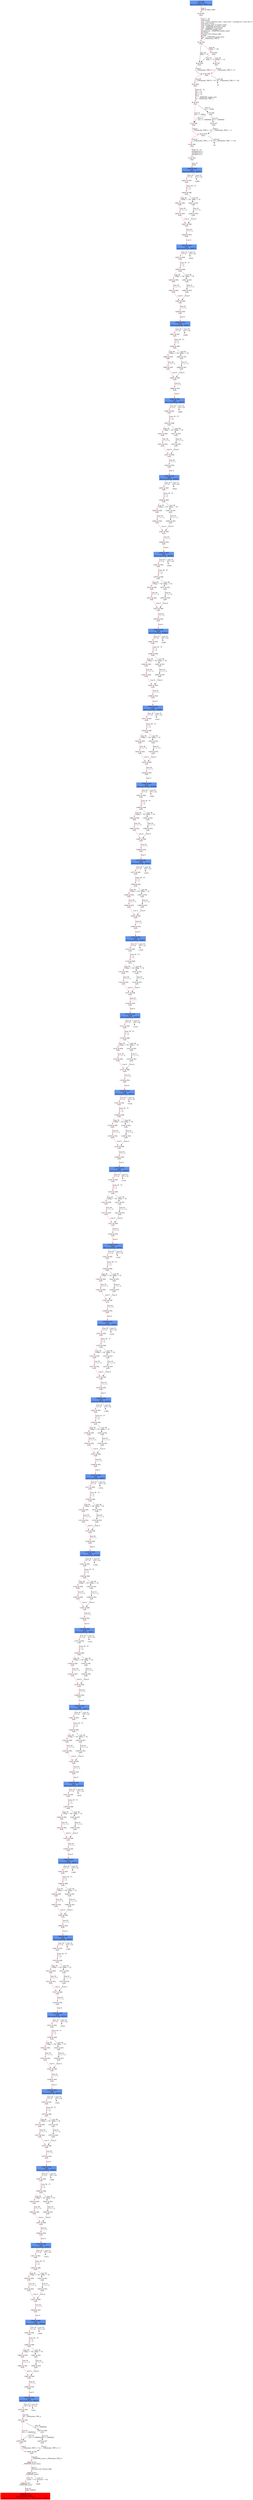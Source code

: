 digraph ARG {
node [style="filled" shape="box" color="white"]
0 [fillcolor="cornflowerblue" label="0 @ N20\nmain entry\nAbstractionState: ABS0: true\n" id="0"]
44 [label="44 @ N61\nmain\n" id="44"]
45 [label="45 @ N24\nmain\n" id="45"]
50 [label="50 @ N26\nmain\n" id="50"]
53 [label="53 @ N28\nmain\n" id="53"]
54 [label="54 @ N29\nmain\n" id="54"]
56 [label="56 @ N35\nmain\n" id="56"]
61 [label="61 @ N38\nmain\n" id="61"]
64 [label="64 @ N39\nmain\n" id="64"]
65 [label="65 @ N40\nmain\n" id="65"]
67 [label="67 @ N43\nmain\n" id="67"]
12800 [fillcolor="cornflowerblue" label="12800 @ N44\nmain\nAbstractionState: ABS873\n" id="12800"]
12801 [label="12801 @ N45\nmain\n" id="12801"]
12820 [label="12820 @ N48\nmain\n" id="12820"]
12822 [label="12822 @ N50\nmain\n" id="12822"]
12823 [label="12823 @ N52\nmain\n" id="12823"]
12827 [label="12827 @ N49\nmain\n" id="12827"]
12828 [label="12828 @ N54\nmain\n" id="12828"]
12830 [fillcolor="cornflowerblue" label="12830 @ N44\nmain\nAbstractionState: ABS875\n" id="12830"]
12831 [label="12831 @ N45\nmain\n" id="12831"]
12850 [label="12850 @ N48\nmain\n" id="12850"]
12852 [label="12852 @ N50\nmain\n" id="12852"]
12853 [label="12853 @ N52\nmain\n" id="12853"]
12857 [label="12857 @ N49\nmain\n" id="12857"]
12858 [label="12858 @ N54\nmain\n" id="12858"]
12860 [fillcolor="cornflowerblue" label="12860 @ N44\nmain\nAbstractionState: ABS877\n" id="12860"]
12861 [label="12861 @ N45\nmain\n" id="12861"]
12880 [label="12880 @ N48\nmain\n" id="12880"]
12882 [label="12882 @ N50\nmain\n" id="12882"]
12883 [label="12883 @ N52\nmain\n" id="12883"]
12887 [label="12887 @ N49\nmain\n" id="12887"]
12888 [label="12888 @ N54\nmain\n" id="12888"]
12890 [fillcolor="cornflowerblue" label="12890 @ N44\nmain\nAbstractionState: ABS879\n" id="12890"]
12891 [label="12891 @ N45\nmain\n" id="12891"]
12910 [label="12910 @ N48\nmain\n" id="12910"]
12912 [label="12912 @ N50\nmain\n" id="12912"]
12913 [label="12913 @ N52\nmain\n" id="12913"]
12917 [label="12917 @ N49\nmain\n" id="12917"]
12918 [label="12918 @ N54\nmain\n" id="12918"]
12920 [fillcolor="cornflowerblue" label="12920 @ N44\nmain\nAbstractionState: ABS881\n" id="12920"]
12921 [label="12921 @ N45\nmain\n" id="12921"]
12940 [label="12940 @ N48\nmain\n" id="12940"]
12942 [label="12942 @ N50\nmain\n" id="12942"]
12943 [label="12943 @ N52\nmain\n" id="12943"]
12947 [label="12947 @ N49\nmain\n" id="12947"]
12948 [label="12948 @ N54\nmain\n" id="12948"]
12950 [fillcolor="cornflowerblue" label="12950 @ N44\nmain\nAbstractionState: ABS883\n" id="12950"]
12951 [label="12951 @ N45\nmain\n" id="12951"]
12970 [label="12970 @ N48\nmain\n" id="12970"]
12972 [label="12972 @ N50\nmain\n" id="12972"]
12973 [label="12973 @ N52\nmain\n" id="12973"]
12977 [label="12977 @ N49\nmain\n" id="12977"]
12978 [label="12978 @ N54\nmain\n" id="12978"]
12980 [fillcolor="cornflowerblue" label="12980 @ N44\nmain\nAbstractionState: ABS885\n" id="12980"]
12981 [label="12981 @ N45\nmain\n" id="12981"]
13000 [label="13000 @ N48\nmain\n" id="13000"]
13002 [label="13002 @ N50\nmain\n" id="13002"]
13003 [label="13003 @ N52\nmain\n" id="13003"]
13007 [label="13007 @ N49\nmain\n" id="13007"]
13008 [label="13008 @ N54\nmain\n" id="13008"]
13010 [fillcolor="cornflowerblue" label="13010 @ N44\nmain\nAbstractionState: ABS887\n" id="13010"]
13011 [label="13011 @ N45\nmain\n" id="13011"]
13030 [label="13030 @ N48\nmain\n" id="13030"]
13032 [label="13032 @ N50\nmain\n" id="13032"]
13033 [label="13033 @ N52\nmain\n" id="13033"]
13037 [label="13037 @ N49\nmain\n" id="13037"]
13038 [label="13038 @ N54\nmain\n" id="13038"]
13040 [fillcolor="cornflowerblue" label="13040 @ N44\nmain\nAbstractionState: ABS889\n" id="13040"]
13041 [label="13041 @ N45\nmain\n" id="13041"]
13060 [label="13060 @ N48\nmain\n" id="13060"]
13062 [label="13062 @ N50\nmain\n" id="13062"]
13063 [label="13063 @ N52\nmain\n" id="13063"]
13067 [label="13067 @ N49\nmain\n" id="13067"]
13068 [label="13068 @ N54\nmain\n" id="13068"]
13070 [fillcolor="cornflowerblue" label="13070 @ N44\nmain\nAbstractionState: ABS891\n" id="13070"]
13071 [label="13071 @ N45\nmain\n" id="13071"]
13090 [label="13090 @ N48\nmain\n" id="13090"]
13092 [label="13092 @ N50\nmain\n" id="13092"]
13093 [label="13093 @ N52\nmain\n" id="13093"]
13097 [label="13097 @ N49\nmain\n" id="13097"]
13098 [label="13098 @ N54\nmain\n" id="13098"]
13100 [fillcolor="cornflowerblue" label="13100 @ N44\nmain\nAbstractionState: ABS893\n" id="13100"]
13101 [label="13101 @ N45\nmain\n" id="13101"]
13120 [label="13120 @ N48\nmain\n" id="13120"]
13122 [label="13122 @ N50\nmain\n" id="13122"]
13123 [label="13123 @ N52\nmain\n" id="13123"]
13127 [label="13127 @ N49\nmain\n" id="13127"]
13128 [label="13128 @ N54\nmain\n" id="13128"]
13130 [fillcolor="cornflowerblue" label="13130 @ N44\nmain\nAbstractionState: ABS895\n" id="13130"]
13131 [label="13131 @ N45\nmain\n" id="13131"]
13150 [label="13150 @ N48\nmain\n" id="13150"]
13152 [label="13152 @ N50\nmain\n" id="13152"]
13153 [label="13153 @ N52\nmain\n" id="13153"]
13157 [label="13157 @ N49\nmain\n" id="13157"]
13158 [label="13158 @ N54\nmain\n" id="13158"]
13160 [fillcolor="cornflowerblue" label="13160 @ N44\nmain\nAbstractionState: ABS897\n" id="13160"]
13161 [label="13161 @ N45\nmain\n" id="13161"]
13180 [label="13180 @ N48\nmain\n" id="13180"]
13182 [label="13182 @ N50\nmain\n" id="13182"]
13183 [label="13183 @ N52\nmain\n" id="13183"]
13187 [label="13187 @ N49\nmain\n" id="13187"]
13188 [label="13188 @ N54\nmain\n" id="13188"]
13190 [fillcolor="cornflowerblue" label="13190 @ N44\nmain\nAbstractionState: ABS899\n" id="13190"]
13191 [label="13191 @ N45\nmain\n" id="13191"]
13210 [label="13210 @ N48\nmain\n" id="13210"]
13212 [label="13212 @ N50\nmain\n" id="13212"]
13213 [label="13213 @ N52\nmain\n" id="13213"]
13217 [label="13217 @ N49\nmain\n" id="13217"]
13218 [label="13218 @ N54\nmain\n" id="13218"]
13220 [fillcolor="cornflowerblue" label="13220 @ N44\nmain\nAbstractionState: ABS901\n" id="13220"]
13221 [label="13221 @ N45\nmain\n" id="13221"]
13240 [label="13240 @ N48\nmain\n" id="13240"]
13242 [label="13242 @ N50\nmain\n" id="13242"]
13243 [label="13243 @ N52\nmain\n" id="13243"]
13247 [label="13247 @ N49\nmain\n" id="13247"]
13248 [label="13248 @ N54\nmain\n" id="13248"]
13250 [fillcolor="cornflowerblue" label="13250 @ N44\nmain\nAbstractionState: ABS903\n" id="13250"]
13251 [label="13251 @ N45\nmain\n" id="13251"]
13270 [label="13270 @ N48\nmain\n" id="13270"]
13272 [label="13272 @ N50\nmain\n" id="13272"]
13273 [label="13273 @ N52\nmain\n" id="13273"]
13277 [label="13277 @ N49\nmain\n" id="13277"]
13278 [label="13278 @ N54\nmain\n" id="13278"]
13280 [fillcolor="cornflowerblue" label="13280 @ N44\nmain\nAbstractionState: ABS905\n" id="13280"]
13281 [label="13281 @ N45\nmain\n" id="13281"]
13300 [label="13300 @ N48\nmain\n" id="13300"]
13302 [label="13302 @ N50\nmain\n" id="13302"]
13303 [label="13303 @ N52\nmain\n" id="13303"]
13307 [label="13307 @ N49\nmain\n" id="13307"]
13308 [label="13308 @ N54\nmain\n" id="13308"]
13310 [fillcolor="cornflowerblue" label="13310 @ N44\nmain\nAbstractionState: ABS907\n" id="13310"]
13311 [label="13311 @ N45\nmain\n" id="13311"]
13330 [label="13330 @ N48\nmain\n" id="13330"]
13332 [label="13332 @ N50\nmain\n" id="13332"]
13333 [label="13333 @ N52\nmain\n" id="13333"]
13337 [label="13337 @ N49\nmain\n" id="13337"]
13338 [label="13338 @ N54\nmain\n" id="13338"]
13340 [fillcolor="cornflowerblue" label="13340 @ N44\nmain\nAbstractionState: ABS909\n" id="13340"]
13341 [label="13341 @ N45\nmain\n" id="13341"]
13360 [label="13360 @ N48\nmain\n" id="13360"]
13362 [label="13362 @ N50\nmain\n" id="13362"]
13363 [label="13363 @ N52\nmain\n" id="13363"]
13367 [label="13367 @ N49\nmain\n" id="13367"]
13368 [label="13368 @ N54\nmain\n" id="13368"]
13370 [fillcolor="cornflowerblue" label="13370 @ N44\nmain\nAbstractionState: ABS911\n" id="13370"]
13371 [label="13371 @ N45\nmain\n" id="13371"]
13390 [label="13390 @ N48\nmain\n" id="13390"]
13392 [label="13392 @ N50\nmain\n" id="13392"]
13393 [label="13393 @ N52\nmain\n" id="13393"]
13397 [label="13397 @ N49\nmain\n" id="13397"]
13398 [label="13398 @ N54\nmain\n" id="13398"]
13400 [fillcolor="cornflowerblue" label="13400 @ N44\nmain\nAbstractionState: ABS913\n" id="13400"]
13401 [label="13401 @ N45\nmain\n" id="13401"]
13420 [label="13420 @ N48\nmain\n" id="13420"]
13422 [label="13422 @ N50\nmain\n" id="13422"]
13423 [label="13423 @ N52\nmain\n" id="13423"]
13427 [label="13427 @ N49\nmain\n" id="13427"]
13428 [label="13428 @ N54\nmain\n" id="13428"]
13430 [fillcolor="cornflowerblue" label="13430 @ N44\nmain\nAbstractionState: ABS915\n" id="13430"]
13431 [label="13431 @ N45\nmain\n" id="13431"]
13450 [label="13450 @ N48\nmain\n" id="13450"]
13452 [label="13452 @ N50\nmain\n" id="13452"]
13453 [label="13453 @ N52\nmain\n" id="13453"]
13457 [label="13457 @ N49\nmain\n" id="13457"]
13458 [label="13458 @ N54\nmain\n" id="13458"]
13460 [fillcolor="cornflowerblue" label="13460 @ N44\nmain\nAbstractionState: ABS917\n" id="13460"]
13461 [label="13461 @ N45\nmain\n" id="13461"]
13480 [label="13480 @ N48\nmain\n" id="13480"]
13482 [label="13482 @ N50\nmain\n" id="13482"]
13483 [label="13483 @ N52\nmain\n" id="13483"]
13487 [label="13487 @ N49\nmain\n" id="13487"]
13488 [label="13488 @ N54\nmain\n" id="13488"]
13490 [fillcolor="cornflowerblue" label="13490 @ N44\nmain\nAbstractionState: ABS919\n" id="13490"]
13491 [label="13491 @ N45\nmain\n" id="13491"]
13510 [label="13510 @ N48\nmain\n" id="13510"]
13512 [label="13512 @ N50\nmain\n" id="13512"]
13513 [label="13513 @ N52\nmain\n" id="13513"]
13517 [label="13517 @ N49\nmain\n" id="13517"]
13518 [label="13518 @ N54\nmain\n" id="13518"]
13520 [fillcolor="cornflowerblue" label="13520 @ N44\nmain\nAbstractionState: ABS921\n" id="13520"]
13521 [label="13521 @ N45\nmain\n" id="13521"]
13540 [label="13540 @ N48\nmain\n" id="13540"]
13542 [label="13542 @ N50\nmain\n" id="13542"]
13543 [label="13543 @ N52\nmain\n" id="13543"]
13547 [label="13547 @ N49\nmain\n" id="13547"]
13548 [label="13548 @ N54\nmain\n" id="13548"]
13550 [fillcolor="cornflowerblue" label="13550 @ N44\nmain\nAbstractionState: ABS923\n" id="13550"]
13551 [label="13551 @ N45\nmain\n" id="13551"]
13570 [label="13570 @ N48\nmain\n" id="13570"]
13572 [label="13572 @ N50\nmain\n" id="13572"]
13573 [label="13573 @ N52\nmain\n" id="13573"]
13577 [label="13577 @ N49\nmain\n" id="13577"]
13578 [label="13578 @ N54\nmain\n" id="13578"]
13580 [fillcolor="cornflowerblue" label="13580 @ N44\nmain\nAbstractionState: ABS925\n" id="13580"]
13581 [label="13581 @ N45\nmain\n" id="13581"]
13600 [label="13600 @ N48\nmain\n" id="13600"]
13602 [label="13602 @ N50\nmain\n" id="13602"]
13603 [label="13603 @ N52\nmain\n" id="13603"]
13607 [label="13607 @ N49\nmain\n" id="13607"]
13608 [label="13608 @ N54\nmain\n" id="13608"]
13610 [fillcolor="cornflowerblue" label="13610 @ N44\nmain\nAbstractionState: ABS927\n" id="13610"]
13611 [label="13611 @ N45\nmain\n" id="13611"]
13630 [label="13630 @ N48\nmain\n" id="13630"]
13632 [label="13632 @ N50\nmain\n" id="13632"]
13633 [label="13633 @ N52\nmain\n" id="13633"]
13637 [label="13637 @ N49\nmain\n" id="13637"]
13638 [label="13638 @ N54\nmain\n" id="13638"]
13640 [fillcolor="cornflowerblue" label="13640 @ N44\nmain\nAbstractionState: ABS929\n" id="13640"]
13641 [label="13641 @ N45\nmain\n" id="13641"]
13660 [label="13660 @ N48\nmain\n" id="13660"]
13662 [label="13662 @ N50\nmain\n" id="13662"]
13663 [label="13663 @ N52\nmain\n" id="13663"]
13667 [label="13667 @ N49\nmain\n" id="13667"]
13668 [label="13668 @ N54\nmain\n" id="13668"]
13670 [fillcolor="cornflowerblue" label="13670 @ N44\nmain\nAbstractionState: ABS931\n" id="13670"]
13672 [label="13672 @ N46\nmain\n" id="13672"]
13673 [label="13673 @ N55\nmain\n" id="13673"]
13678 [label="13678 @ N58\nmain\n" id="13678"]
13681 [label="13681 @ N59\nmain\n" id="13681"]
13682 [label="13682 @ N11\n__VERIFIER_assert entry\n" id="13682"]
13683 [label="13683 @ N12\n__VERIFIER_assert\n" id="13683"]
13684 [label="13684 @ N14\n__VERIFIER_assert\n" id="13684"]
13687 [fillcolor="red" label="13687 @ N15\n__VERIFIER_assert\nAbstractionState: ABS932\n AutomatonState: ErrorLabelAutomaton: _predefinedState_ERROR\n" id="13687"]
13674 [label="13674 @ N56\nmain\n" id="13674"]
13676 [label="13676 @ N57\nmain\n" id="13676"]
13661 [label="13661 @ N51\nmain\n" id="13661"]
13665 [label="13665 @ N53\nmain\n" id="13665"]
13631 [label="13631 @ N51\nmain\n" id="13631"]
13635 [label="13635 @ N53\nmain\n" id="13635"]
13601 [label="13601 @ N51\nmain\n" id="13601"]
13605 [label="13605 @ N53\nmain\n" id="13605"]
13571 [label="13571 @ N51\nmain\n" id="13571"]
13575 [label="13575 @ N53\nmain\n" id="13575"]
13541 [label="13541 @ N51\nmain\n" id="13541"]
13545 [label="13545 @ N53\nmain\n" id="13545"]
13511 [label="13511 @ N51\nmain\n" id="13511"]
13515 [label="13515 @ N53\nmain\n" id="13515"]
13481 [label="13481 @ N51\nmain\n" id="13481"]
13485 [label="13485 @ N53\nmain\n" id="13485"]
13451 [label="13451 @ N51\nmain\n" id="13451"]
13455 [label="13455 @ N53\nmain\n" id="13455"]
13421 [label="13421 @ N51\nmain\n" id="13421"]
13425 [label="13425 @ N53\nmain\n" id="13425"]
13391 [label="13391 @ N51\nmain\n" id="13391"]
13395 [label="13395 @ N53\nmain\n" id="13395"]
13361 [label="13361 @ N51\nmain\n" id="13361"]
13365 [label="13365 @ N53\nmain\n" id="13365"]
13331 [label="13331 @ N51\nmain\n" id="13331"]
13335 [label="13335 @ N53\nmain\n" id="13335"]
13301 [label="13301 @ N51\nmain\n" id="13301"]
13305 [label="13305 @ N53\nmain\n" id="13305"]
13271 [label="13271 @ N51\nmain\n" id="13271"]
13275 [label="13275 @ N53\nmain\n" id="13275"]
13241 [label="13241 @ N51\nmain\n" id="13241"]
13245 [label="13245 @ N53\nmain\n" id="13245"]
13211 [label="13211 @ N51\nmain\n" id="13211"]
13215 [label="13215 @ N53\nmain\n" id="13215"]
13181 [label="13181 @ N51\nmain\n" id="13181"]
13185 [label="13185 @ N53\nmain\n" id="13185"]
13151 [label="13151 @ N51\nmain\n" id="13151"]
13155 [label="13155 @ N53\nmain\n" id="13155"]
13121 [label="13121 @ N51\nmain\n" id="13121"]
13125 [label="13125 @ N53\nmain\n" id="13125"]
13091 [label="13091 @ N51\nmain\n" id="13091"]
13095 [label="13095 @ N53\nmain\n" id="13095"]
13061 [label="13061 @ N51\nmain\n" id="13061"]
13065 [label="13065 @ N53\nmain\n" id="13065"]
13031 [label="13031 @ N51\nmain\n" id="13031"]
13035 [label="13035 @ N53\nmain\n" id="13035"]
13001 [label="13001 @ N51\nmain\n" id="13001"]
13005 [label="13005 @ N53\nmain\n" id="13005"]
12971 [label="12971 @ N51\nmain\n" id="12971"]
12975 [label="12975 @ N53\nmain\n" id="12975"]
12941 [label="12941 @ N51\nmain\n" id="12941"]
12945 [label="12945 @ N53\nmain\n" id="12945"]
12911 [label="12911 @ N51\nmain\n" id="12911"]
12915 [label="12915 @ N53\nmain\n" id="12915"]
12881 [label="12881 @ N51\nmain\n" id="12881"]
12885 [label="12885 @ N53\nmain\n" id="12885"]
12851 [label="12851 @ N51\nmain\n" id="12851"]
12855 [label="12855 @ N53\nmain\n" id="12855"]
12821 [label="12821 @ N51\nmain\n" id="12821"]
12825 [label="12825 @ N53\nmain\n" id="12825"]
57 [label="57 @ N36\nmain\n" id="57"]
59 [label="59 @ N37\nmain\n" id="59"]
47 [label="47 @ N25\nmain\n" id="47"]
49 [label="49 @ N27\nmain\n" id="49"]
0 -> 44 [color="red" label="Line 0: \lINIT GLOBAL VARS\l" id="0 -> 44"]
44 -> 45 [color="red" label="Lines 7 - 26: \lvoid abort();\lvoid __assert_fail(const char *, const char *, unsigned int, const char *);\lvoid reach_error();\lvoid assume_abort_if_not(int cond);\lvoid __VERIFIER_assert(int cond);\lvoid __VERIFIER_assume(int);\lint __VERIFIER_nondet_int();\lunsigned int __VERIFIER_nondet_uint();\lint main();\lFunction start dummy edge\lint flag;\lflag = __VERIFIER_nondet_int();\lint __CPAchecker_TMP_0;\l" id="44 -> 45"]
45 -> 47 [color="red" label="Line 26: \l[!(flag == 0)]\l" id="45 -> 47"]
45 -> 50 [label="Line 26: \l[flag == 0]\l" id="45 -> 50"]
50 -> 53 [label="Line 0: \l__CPAchecker_TMP_0 = 1;\l" id="50 -> 53"]
53 -> 54 [color="red" label="Line 26: \l[__CPAchecker_TMP_0 != 0]\l" id="53 -> 54"]
53 -> 55 [label="Line 26: \l[!(__CPAchecker_TMP_0 != 0)]\l" id="53 -> 55"]
54 -> 56 [color="red" label="Lines 27 - 31: \lint i = 0;\lint x = 0;\lint y = 0;\lint n;\ln = __VERIFIER_nondet_int();\lint __CPAchecker_TMP_1;\l" id="54 -> 56"]
56 -> 57 [label="Line 31: \l[n >= 1000]\l" id="56 -> 57"]
56 -> 61 [color="red" label="Line 31: \l[!(n >= 1000)]\l" id="56 -> 61"]
61 -> 64 [color="red" label="Line 0: \l__CPAchecker_TMP_1 = 0;\l" id="61 -> 64"]
64 -> 65 [color="red" label="Line 31: \l[__CPAchecker_TMP_1 != 0]\l" id="64 -> 65"]
64 -> 66 [label="Line 31: \l[!(__CPAchecker_TMP_1 != 0)]\l" id="64 -> 66"]
65 -> 67 [color="red" label="Lines 33 - 33: \lunsigned int a;\lunsigned int b;\lunsigned int r;\l" id="65 -> 67"]
67 -> 12800 [color="red" label="Line 35: \lwhile\l" id="67 -> 12800"]
12800 -> 12801 [color="red" label="Line 35: \l[i < n]\l" id="12800 -> 12801"]
12800 -> 12802 [label="Line 35: \l[!(i < n)]\l" id="12800 -> 12802"]
12801 -> 12820 [color="red" label="Lines 36 - 37: \lx = x;\ly = y;\l" id="12801 -> 12820"]
12820 -> 12821 [label="Line 38: \l[flag == 0]\l" id="12820 -> 12821"]
12820 -> 12822 [color="red" label="Line 38: \l[!(flag == 0)]\l" id="12820 -> 12822"]
12822 -> 12823 [color="red" label="Line 39: \lx = x + 3;\l" id="12822 -> 12823"]
12823 -> 12827 [color="red" label="Line 0: \l\l" id="12823 -> 12827"]
12827 -> 12828 [color="red" label="Line 43: \li = i + 1;\l" id="12827 -> 12828"]
12828 -> 12830 [color="red" label="Line 0: \l\l" id="12828 -> 12830"]
12830 -> 12831 [color="red" label="Line 35: \l[i < n]\l" id="12830 -> 12831"]
12830 -> 12832 [label="Line 35: \l[!(i < n)]\l" id="12830 -> 12832"]
12831 -> 12850 [color="red" label="Lines 36 - 37: \lx = x;\ly = y;\l" id="12831 -> 12850"]
12850 -> 12851 [label="Line 38: \l[flag == 0]\l" id="12850 -> 12851"]
12850 -> 12852 [color="red" label="Line 38: \l[!(flag == 0)]\l" id="12850 -> 12852"]
12852 -> 12853 [color="red" label="Line 39: \lx = x + 3;\l" id="12852 -> 12853"]
12853 -> 12857 [color="red" label="Line 0: \l\l" id="12853 -> 12857"]
12857 -> 12858 [color="red" label="Line 43: \li = i + 1;\l" id="12857 -> 12858"]
12858 -> 12860 [color="red" label="Line 0: \l\l" id="12858 -> 12860"]
12860 -> 12861 [color="red" label="Line 35: \l[i < n]\l" id="12860 -> 12861"]
12860 -> 12862 [label="Line 35: \l[!(i < n)]\l" id="12860 -> 12862"]
12861 -> 12880 [color="red" label="Lines 36 - 37: \lx = x;\ly = y;\l" id="12861 -> 12880"]
12880 -> 12881 [label="Line 38: \l[flag == 0]\l" id="12880 -> 12881"]
12880 -> 12882 [color="red" label="Line 38: \l[!(flag == 0)]\l" id="12880 -> 12882"]
12882 -> 12883 [color="red" label="Line 39: \lx = x + 3;\l" id="12882 -> 12883"]
12883 -> 12887 [color="red" label="Line 0: \l\l" id="12883 -> 12887"]
12887 -> 12888 [color="red" label="Line 43: \li = i + 1;\l" id="12887 -> 12888"]
12888 -> 12890 [color="red" label="Line 0: \l\l" id="12888 -> 12890"]
12890 -> 12891 [color="red" label="Line 35: \l[i < n]\l" id="12890 -> 12891"]
12890 -> 12892 [label="Line 35: \l[!(i < n)]\l" id="12890 -> 12892"]
12891 -> 12910 [color="red" label="Lines 36 - 37: \lx = x;\ly = y;\l" id="12891 -> 12910"]
12910 -> 12911 [label="Line 38: \l[flag == 0]\l" id="12910 -> 12911"]
12910 -> 12912 [color="red" label="Line 38: \l[!(flag == 0)]\l" id="12910 -> 12912"]
12912 -> 12913 [color="red" label="Line 39: \lx = x + 3;\l" id="12912 -> 12913"]
12913 -> 12917 [color="red" label="Line 0: \l\l" id="12913 -> 12917"]
12917 -> 12918 [color="red" label="Line 43: \li = i + 1;\l" id="12917 -> 12918"]
12918 -> 12920 [color="red" label="Line 0: \l\l" id="12918 -> 12920"]
12920 -> 12921 [color="red" label="Line 35: \l[i < n]\l" id="12920 -> 12921"]
12920 -> 12922 [label="Line 35: \l[!(i < n)]\l" id="12920 -> 12922"]
12921 -> 12940 [color="red" label="Lines 36 - 37: \lx = x;\ly = y;\l" id="12921 -> 12940"]
12940 -> 12941 [label="Line 38: \l[flag == 0]\l" id="12940 -> 12941"]
12940 -> 12942 [color="red" label="Line 38: \l[!(flag == 0)]\l" id="12940 -> 12942"]
12942 -> 12943 [color="red" label="Line 39: \lx = x + 3;\l" id="12942 -> 12943"]
12943 -> 12947 [color="red" label="Line 0: \l\l" id="12943 -> 12947"]
12947 -> 12948 [color="red" label="Line 43: \li = i + 1;\l" id="12947 -> 12948"]
12948 -> 12950 [color="red" label="Line 0: \l\l" id="12948 -> 12950"]
12950 -> 12951 [color="red" label="Line 35: \l[i < n]\l" id="12950 -> 12951"]
12950 -> 12952 [label="Line 35: \l[!(i < n)]\l" id="12950 -> 12952"]
12951 -> 12970 [color="red" label="Lines 36 - 37: \lx = x;\ly = y;\l" id="12951 -> 12970"]
12970 -> 12971 [label="Line 38: \l[flag == 0]\l" id="12970 -> 12971"]
12970 -> 12972 [color="red" label="Line 38: \l[!(flag == 0)]\l" id="12970 -> 12972"]
12972 -> 12973 [color="red" label="Line 39: \lx = x + 3;\l" id="12972 -> 12973"]
12973 -> 12977 [color="red" label="Line 0: \l\l" id="12973 -> 12977"]
12977 -> 12978 [color="red" label="Line 43: \li = i + 1;\l" id="12977 -> 12978"]
12978 -> 12980 [color="red" label="Line 0: \l\l" id="12978 -> 12980"]
12980 -> 12981 [color="red" label="Line 35: \l[i < n]\l" id="12980 -> 12981"]
12980 -> 12982 [label="Line 35: \l[!(i < n)]\l" id="12980 -> 12982"]
12981 -> 13000 [color="red" label="Lines 36 - 37: \lx = x;\ly = y;\l" id="12981 -> 13000"]
13000 -> 13001 [label="Line 38: \l[flag == 0]\l" id="13000 -> 13001"]
13000 -> 13002 [color="red" label="Line 38: \l[!(flag == 0)]\l" id="13000 -> 13002"]
13002 -> 13003 [color="red" label="Line 39: \lx = x + 3;\l" id="13002 -> 13003"]
13003 -> 13007 [color="red" label="Line 0: \l\l" id="13003 -> 13007"]
13007 -> 13008 [color="red" label="Line 43: \li = i + 1;\l" id="13007 -> 13008"]
13008 -> 13010 [color="red" label="Line 0: \l\l" id="13008 -> 13010"]
13010 -> 13011 [color="red" label="Line 35: \l[i < n]\l" id="13010 -> 13011"]
13010 -> 13012 [label="Line 35: \l[!(i < n)]\l" id="13010 -> 13012"]
13011 -> 13030 [color="red" label="Lines 36 - 37: \lx = x;\ly = y;\l" id="13011 -> 13030"]
13030 -> 13031 [label="Line 38: \l[flag == 0]\l" id="13030 -> 13031"]
13030 -> 13032 [color="red" label="Line 38: \l[!(flag == 0)]\l" id="13030 -> 13032"]
13032 -> 13033 [color="red" label="Line 39: \lx = x + 3;\l" id="13032 -> 13033"]
13033 -> 13037 [color="red" label="Line 0: \l\l" id="13033 -> 13037"]
13037 -> 13038 [color="red" label="Line 43: \li = i + 1;\l" id="13037 -> 13038"]
13038 -> 13040 [color="red" label="Line 0: \l\l" id="13038 -> 13040"]
13040 -> 13041 [color="red" label="Line 35: \l[i < n]\l" id="13040 -> 13041"]
13040 -> 13042 [label="Line 35: \l[!(i < n)]\l" id="13040 -> 13042"]
13041 -> 13060 [color="red" label="Lines 36 - 37: \lx = x;\ly = y;\l" id="13041 -> 13060"]
13060 -> 13061 [label="Line 38: \l[flag == 0]\l" id="13060 -> 13061"]
13060 -> 13062 [color="red" label="Line 38: \l[!(flag == 0)]\l" id="13060 -> 13062"]
13062 -> 13063 [color="red" label="Line 39: \lx = x + 3;\l" id="13062 -> 13063"]
13063 -> 13067 [color="red" label="Line 0: \l\l" id="13063 -> 13067"]
13067 -> 13068 [color="red" label="Line 43: \li = i + 1;\l" id="13067 -> 13068"]
13068 -> 13070 [color="red" label="Line 0: \l\l" id="13068 -> 13070"]
13070 -> 13071 [color="red" label="Line 35: \l[i < n]\l" id="13070 -> 13071"]
13070 -> 13072 [label="Line 35: \l[!(i < n)]\l" id="13070 -> 13072"]
13071 -> 13090 [color="red" label="Lines 36 - 37: \lx = x;\ly = y;\l" id="13071 -> 13090"]
13090 -> 13091 [label="Line 38: \l[flag == 0]\l" id="13090 -> 13091"]
13090 -> 13092 [color="red" label="Line 38: \l[!(flag == 0)]\l" id="13090 -> 13092"]
13092 -> 13093 [color="red" label="Line 39: \lx = x + 3;\l" id="13092 -> 13093"]
13093 -> 13097 [color="red" label="Line 0: \l\l" id="13093 -> 13097"]
13097 -> 13098 [color="red" label="Line 43: \li = i + 1;\l" id="13097 -> 13098"]
13098 -> 13100 [color="red" label="Line 0: \l\l" id="13098 -> 13100"]
13100 -> 13101 [color="red" label="Line 35: \l[i < n]\l" id="13100 -> 13101"]
13100 -> 13102 [label="Line 35: \l[!(i < n)]\l" id="13100 -> 13102"]
13101 -> 13120 [color="red" label="Lines 36 - 37: \lx = x;\ly = y;\l" id="13101 -> 13120"]
13120 -> 13121 [label="Line 38: \l[flag == 0]\l" id="13120 -> 13121"]
13120 -> 13122 [color="red" label="Line 38: \l[!(flag == 0)]\l" id="13120 -> 13122"]
13122 -> 13123 [color="red" label="Line 39: \lx = x + 3;\l" id="13122 -> 13123"]
13123 -> 13127 [color="red" label="Line 0: \l\l" id="13123 -> 13127"]
13127 -> 13128 [color="red" label="Line 43: \li = i + 1;\l" id="13127 -> 13128"]
13128 -> 13130 [color="red" label="Line 0: \l\l" id="13128 -> 13130"]
13130 -> 13131 [color="red" label="Line 35: \l[i < n]\l" id="13130 -> 13131"]
13130 -> 13132 [label="Line 35: \l[!(i < n)]\l" id="13130 -> 13132"]
13131 -> 13150 [color="red" label="Lines 36 - 37: \lx = x;\ly = y;\l" id="13131 -> 13150"]
13150 -> 13151 [label="Line 38: \l[flag == 0]\l" id="13150 -> 13151"]
13150 -> 13152 [color="red" label="Line 38: \l[!(flag == 0)]\l" id="13150 -> 13152"]
13152 -> 13153 [color="red" label="Line 39: \lx = x + 3;\l" id="13152 -> 13153"]
13153 -> 13157 [color="red" label="Line 0: \l\l" id="13153 -> 13157"]
13157 -> 13158 [color="red" label="Line 43: \li = i + 1;\l" id="13157 -> 13158"]
13158 -> 13160 [color="red" label="Line 0: \l\l" id="13158 -> 13160"]
13160 -> 13161 [color="red" label="Line 35: \l[i < n]\l" id="13160 -> 13161"]
13160 -> 13162 [label="Line 35: \l[!(i < n)]\l" id="13160 -> 13162"]
13161 -> 13180 [color="red" label="Lines 36 - 37: \lx = x;\ly = y;\l" id="13161 -> 13180"]
13180 -> 13181 [label="Line 38: \l[flag == 0]\l" id="13180 -> 13181"]
13180 -> 13182 [color="red" label="Line 38: \l[!(flag == 0)]\l" id="13180 -> 13182"]
13182 -> 13183 [color="red" label="Line 39: \lx = x + 3;\l" id="13182 -> 13183"]
13183 -> 13187 [color="red" label="Line 0: \l\l" id="13183 -> 13187"]
13187 -> 13188 [color="red" label="Line 43: \li = i + 1;\l" id="13187 -> 13188"]
13188 -> 13190 [color="red" label="Line 0: \l\l" id="13188 -> 13190"]
13190 -> 13191 [color="red" label="Line 35: \l[i < n]\l" id="13190 -> 13191"]
13190 -> 13192 [label="Line 35: \l[!(i < n)]\l" id="13190 -> 13192"]
13191 -> 13210 [color="red" label="Lines 36 - 37: \lx = x;\ly = y;\l" id="13191 -> 13210"]
13210 -> 13211 [label="Line 38: \l[flag == 0]\l" id="13210 -> 13211"]
13210 -> 13212 [color="red" label="Line 38: \l[!(flag == 0)]\l" id="13210 -> 13212"]
13212 -> 13213 [color="red" label="Line 39: \lx = x + 3;\l" id="13212 -> 13213"]
13213 -> 13217 [color="red" label="Line 0: \l\l" id="13213 -> 13217"]
13217 -> 13218 [color="red" label="Line 43: \li = i + 1;\l" id="13217 -> 13218"]
13218 -> 13220 [color="red" label="Line 0: \l\l" id="13218 -> 13220"]
13220 -> 13221 [color="red" label="Line 35: \l[i < n]\l" id="13220 -> 13221"]
13220 -> 13222 [label="Line 35: \l[!(i < n)]\l" id="13220 -> 13222"]
13221 -> 13240 [color="red" label="Lines 36 - 37: \lx = x;\ly = y;\l" id="13221 -> 13240"]
13240 -> 13241 [label="Line 38: \l[flag == 0]\l" id="13240 -> 13241"]
13240 -> 13242 [color="red" label="Line 38: \l[!(flag == 0)]\l" id="13240 -> 13242"]
13242 -> 13243 [color="red" label="Line 39: \lx = x + 3;\l" id="13242 -> 13243"]
13243 -> 13247 [color="red" label="Line 0: \l\l" id="13243 -> 13247"]
13247 -> 13248 [color="red" label="Line 43: \li = i + 1;\l" id="13247 -> 13248"]
13248 -> 13250 [color="red" label="Line 0: \l\l" id="13248 -> 13250"]
13250 -> 13251 [color="red" label="Line 35: \l[i < n]\l" id="13250 -> 13251"]
13250 -> 13252 [label="Line 35: \l[!(i < n)]\l" id="13250 -> 13252"]
13251 -> 13270 [color="red" label="Lines 36 - 37: \lx = x;\ly = y;\l" id="13251 -> 13270"]
13270 -> 13271 [label="Line 38: \l[flag == 0]\l" id="13270 -> 13271"]
13270 -> 13272 [color="red" label="Line 38: \l[!(flag == 0)]\l" id="13270 -> 13272"]
13272 -> 13273 [color="red" label="Line 39: \lx = x + 3;\l" id="13272 -> 13273"]
13273 -> 13277 [color="red" label="Line 0: \l\l" id="13273 -> 13277"]
13277 -> 13278 [color="red" label="Line 43: \li = i + 1;\l" id="13277 -> 13278"]
13278 -> 13280 [color="red" label="Line 0: \l\l" id="13278 -> 13280"]
13280 -> 13281 [color="red" label="Line 35: \l[i < n]\l" id="13280 -> 13281"]
13280 -> 13282 [label="Line 35: \l[!(i < n)]\l" id="13280 -> 13282"]
13281 -> 13300 [color="red" label="Lines 36 - 37: \lx = x;\ly = y;\l" id="13281 -> 13300"]
13300 -> 13301 [label="Line 38: \l[flag == 0]\l" id="13300 -> 13301"]
13300 -> 13302 [color="red" label="Line 38: \l[!(flag == 0)]\l" id="13300 -> 13302"]
13302 -> 13303 [color="red" label="Line 39: \lx = x + 3;\l" id="13302 -> 13303"]
13303 -> 13307 [color="red" label="Line 0: \l\l" id="13303 -> 13307"]
13307 -> 13308 [color="red" label="Line 43: \li = i + 1;\l" id="13307 -> 13308"]
13308 -> 13310 [color="red" label="Line 0: \l\l" id="13308 -> 13310"]
13310 -> 13311 [color="red" label="Line 35: \l[i < n]\l" id="13310 -> 13311"]
13310 -> 13312 [label="Line 35: \l[!(i < n)]\l" id="13310 -> 13312"]
13311 -> 13330 [color="red" label="Lines 36 - 37: \lx = x;\ly = y;\l" id="13311 -> 13330"]
13330 -> 13331 [label="Line 38: \l[flag == 0]\l" id="13330 -> 13331"]
13330 -> 13332 [color="red" label="Line 38: \l[!(flag == 0)]\l" id="13330 -> 13332"]
13332 -> 13333 [color="red" label="Line 39: \lx = x + 3;\l" id="13332 -> 13333"]
13333 -> 13337 [color="red" label="Line 0: \l\l" id="13333 -> 13337"]
13337 -> 13338 [color="red" label="Line 43: \li = i + 1;\l" id="13337 -> 13338"]
13338 -> 13340 [color="red" label="Line 0: \l\l" id="13338 -> 13340"]
13340 -> 13341 [color="red" label="Line 35: \l[i < n]\l" id="13340 -> 13341"]
13340 -> 13342 [label="Line 35: \l[!(i < n)]\l" id="13340 -> 13342"]
13341 -> 13360 [color="red" label="Lines 36 - 37: \lx = x;\ly = y;\l" id="13341 -> 13360"]
13360 -> 13361 [label="Line 38: \l[flag == 0]\l" id="13360 -> 13361"]
13360 -> 13362 [color="red" label="Line 38: \l[!(flag == 0)]\l" id="13360 -> 13362"]
13362 -> 13363 [color="red" label="Line 39: \lx = x + 3;\l" id="13362 -> 13363"]
13363 -> 13367 [color="red" label="Line 0: \l\l" id="13363 -> 13367"]
13367 -> 13368 [color="red" label="Line 43: \li = i + 1;\l" id="13367 -> 13368"]
13368 -> 13370 [color="red" label="Line 0: \l\l" id="13368 -> 13370"]
13370 -> 13371 [color="red" label="Line 35: \l[i < n]\l" id="13370 -> 13371"]
13370 -> 13372 [label="Line 35: \l[!(i < n)]\l" id="13370 -> 13372"]
13371 -> 13390 [color="red" label="Lines 36 - 37: \lx = x;\ly = y;\l" id="13371 -> 13390"]
13390 -> 13391 [label="Line 38: \l[flag == 0]\l" id="13390 -> 13391"]
13390 -> 13392 [color="red" label="Line 38: \l[!(flag == 0)]\l" id="13390 -> 13392"]
13392 -> 13393 [color="red" label="Line 39: \lx = x + 3;\l" id="13392 -> 13393"]
13393 -> 13397 [color="red" label="Line 0: \l\l" id="13393 -> 13397"]
13397 -> 13398 [color="red" label="Line 43: \li = i + 1;\l" id="13397 -> 13398"]
13398 -> 13400 [color="red" label="Line 0: \l\l" id="13398 -> 13400"]
13400 -> 13401 [color="red" label="Line 35: \l[i < n]\l" id="13400 -> 13401"]
13400 -> 13402 [label="Line 35: \l[!(i < n)]\l" id="13400 -> 13402"]
13401 -> 13420 [color="red" label="Lines 36 - 37: \lx = x;\ly = y;\l" id="13401 -> 13420"]
13420 -> 13421 [label="Line 38: \l[flag == 0]\l" id="13420 -> 13421"]
13420 -> 13422 [color="red" label="Line 38: \l[!(flag == 0)]\l" id="13420 -> 13422"]
13422 -> 13423 [color="red" label="Line 39: \lx = x + 3;\l" id="13422 -> 13423"]
13423 -> 13427 [color="red" label="Line 0: \l\l" id="13423 -> 13427"]
13427 -> 13428 [color="red" label="Line 43: \li = i + 1;\l" id="13427 -> 13428"]
13428 -> 13430 [color="red" label="Line 0: \l\l" id="13428 -> 13430"]
13430 -> 13431 [color="red" label="Line 35: \l[i < n]\l" id="13430 -> 13431"]
13430 -> 13432 [label="Line 35: \l[!(i < n)]\l" id="13430 -> 13432"]
13431 -> 13450 [color="red" label="Lines 36 - 37: \lx = x;\ly = y;\l" id="13431 -> 13450"]
13450 -> 13451 [label="Line 38: \l[flag == 0]\l" id="13450 -> 13451"]
13450 -> 13452 [color="red" label="Line 38: \l[!(flag == 0)]\l" id="13450 -> 13452"]
13452 -> 13453 [color="red" label="Line 39: \lx = x + 3;\l" id="13452 -> 13453"]
13453 -> 13457 [color="red" label="Line 0: \l\l" id="13453 -> 13457"]
13457 -> 13458 [color="red" label="Line 43: \li = i + 1;\l" id="13457 -> 13458"]
13458 -> 13460 [color="red" label="Line 0: \l\l" id="13458 -> 13460"]
13460 -> 13461 [color="red" label="Line 35: \l[i < n]\l" id="13460 -> 13461"]
13460 -> 13462 [label="Line 35: \l[!(i < n)]\l" id="13460 -> 13462"]
13461 -> 13480 [color="red" label="Lines 36 - 37: \lx = x;\ly = y;\l" id="13461 -> 13480"]
13480 -> 13481 [label="Line 38: \l[flag == 0]\l" id="13480 -> 13481"]
13480 -> 13482 [color="red" label="Line 38: \l[!(flag == 0)]\l" id="13480 -> 13482"]
13482 -> 13483 [color="red" label="Line 39: \lx = x + 3;\l" id="13482 -> 13483"]
13483 -> 13487 [color="red" label="Line 0: \l\l" id="13483 -> 13487"]
13487 -> 13488 [color="red" label="Line 43: \li = i + 1;\l" id="13487 -> 13488"]
13488 -> 13490 [color="red" label="Line 0: \l\l" id="13488 -> 13490"]
13490 -> 13491 [color="red" label="Line 35: \l[i < n]\l" id="13490 -> 13491"]
13490 -> 13492 [label="Line 35: \l[!(i < n)]\l" id="13490 -> 13492"]
13491 -> 13510 [color="red" label="Lines 36 - 37: \lx = x;\ly = y;\l" id="13491 -> 13510"]
13510 -> 13511 [label="Line 38: \l[flag == 0]\l" id="13510 -> 13511"]
13510 -> 13512 [color="red" label="Line 38: \l[!(flag == 0)]\l" id="13510 -> 13512"]
13512 -> 13513 [color="red" label="Line 39: \lx = x + 3;\l" id="13512 -> 13513"]
13513 -> 13517 [color="red" label="Line 0: \l\l" id="13513 -> 13517"]
13517 -> 13518 [color="red" label="Line 43: \li = i + 1;\l" id="13517 -> 13518"]
13518 -> 13520 [color="red" label="Line 0: \l\l" id="13518 -> 13520"]
13520 -> 13521 [color="red" label="Line 35: \l[i < n]\l" id="13520 -> 13521"]
13520 -> 13522 [label="Line 35: \l[!(i < n)]\l" id="13520 -> 13522"]
13521 -> 13540 [color="red" label="Lines 36 - 37: \lx = x;\ly = y;\l" id="13521 -> 13540"]
13540 -> 13541 [label="Line 38: \l[flag == 0]\l" id="13540 -> 13541"]
13540 -> 13542 [color="red" label="Line 38: \l[!(flag == 0)]\l" id="13540 -> 13542"]
13542 -> 13543 [color="red" label="Line 39: \lx = x + 3;\l" id="13542 -> 13543"]
13543 -> 13547 [color="red" label="Line 0: \l\l" id="13543 -> 13547"]
13547 -> 13548 [color="red" label="Line 43: \li = i + 1;\l" id="13547 -> 13548"]
13548 -> 13550 [color="red" label="Line 0: \l\l" id="13548 -> 13550"]
13550 -> 13551 [color="red" label="Line 35: \l[i < n]\l" id="13550 -> 13551"]
13550 -> 13552 [label="Line 35: \l[!(i < n)]\l" id="13550 -> 13552"]
13551 -> 13570 [color="red" label="Lines 36 - 37: \lx = x;\ly = y;\l" id="13551 -> 13570"]
13570 -> 13571 [label="Line 38: \l[flag == 0]\l" id="13570 -> 13571"]
13570 -> 13572 [color="red" label="Line 38: \l[!(flag == 0)]\l" id="13570 -> 13572"]
13572 -> 13573 [color="red" label="Line 39: \lx = x + 3;\l" id="13572 -> 13573"]
13573 -> 13577 [color="red" label="Line 0: \l\l" id="13573 -> 13577"]
13577 -> 13578 [color="red" label="Line 43: \li = i + 1;\l" id="13577 -> 13578"]
13578 -> 13580 [color="red" label="Line 0: \l\l" id="13578 -> 13580"]
13580 -> 13581 [color="red" label="Line 35: \l[i < n]\l" id="13580 -> 13581"]
13580 -> 13582 [label="Line 35: \l[!(i < n)]\l" id="13580 -> 13582"]
13581 -> 13600 [color="red" label="Lines 36 - 37: \lx = x;\ly = y;\l" id="13581 -> 13600"]
13600 -> 13601 [label="Line 38: \l[flag == 0]\l" id="13600 -> 13601"]
13600 -> 13602 [color="red" label="Line 38: \l[!(flag == 0)]\l" id="13600 -> 13602"]
13602 -> 13603 [color="red" label="Line 39: \lx = x + 3;\l" id="13602 -> 13603"]
13603 -> 13607 [color="red" label="Line 0: \l\l" id="13603 -> 13607"]
13607 -> 13608 [color="red" label="Line 43: \li = i + 1;\l" id="13607 -> 13608"]
13608 -> 13610 [color="red" label="Line 0: \l\l" id="13608 -> 13610"]
13610 -> 13611 [color="red" label="Line 35: \l[i < n]\l" id="13610 -> 13611"]
13610 -> 13612 [label="Line 35: \l[!(i < n)]\l" id="13610 -> 13612"]
13611 -> 13630 [color="red" label="Lines 36 - 37: \lx = x;\ly = y;\l" id="13611 -> 13630"]
13630 -> 13631 [label="Line 38: \l[flag == 0]\l" id="13630 -> 13631"]
13630 -> 13632 [color="red" label="Line 38: \l[!(flag == 0)]\l" id="13630 -> 13632"]
13632 -> 13633 [color="red" label="Line 39: \lx = x + 3;\l" id="13632 -> 13633"]
13633 -> 13637 [color="red" label="Line 0: \l\l" id="13633 -> 13637"]
13637 -> 13638 [color="red" label="Line 43: \li = i + 1;\l" id="13637 -> 13638"]
13638 -> 13640 [color="red" label="Line 0: \l\l" id="13638 -> 13640"]
13640 -> 13641 [color="red" label="Line 35: \l[i < n]\l" id="13640 -> 13641"]
13640 -> 13642 [label="Line 35: \l[!(i < n)]\l" id="13640 -> 13642"]
13641 -> 13660 [color="red" label="Lines 36 - 37: \lx = x;\ly = y;\l" id="13641 -> 13660"]
13660 -> 13661 [label="Line 38: \l[flag == 0]\l" id="13660 -> 13661"]
13660 -> 13662 [color="red" label="Line 38: \l[!(flag == 0)]\l" id="13660 -> 13662"]
13662 -> 13663 [color="red" label="Line 39: \lx = x + 3;\l" id="13662 -> 13663"]
13663 -> 13667 [color="red" label="Line 0: \l\l" id="13663 -> 13667"]
13667 -> 13668 [color="red" label="Line 43: \li = i + 1;\l" id="13667 -> 13668"]
13668 -> 13670 [color="red" label="Line 0: \l\l" id="13668 -> 13670"]
13670 -> 13671 [label="Line 35: \l[i < n]\l" id="13670 -> 13671"]
13670 -> 13672 [color="red" label="Line 35: \l[!(i < n)]\l" id="13670 -> 13672"]
13672 -> 13673 [color="red" label="Line 45: \lint __CPAchecker_TMP_2;\l" id="13672 -> 13673"]
13673 -> 13674 [label="Line 45: \l[x <= 3000003]\l" id="13673 -> 13674"]
13673 -> 13678 [color="red" label="Line 45: \l[!(x <= 3000003)]\l" id="13673 -> 13678"]
13678 -> 13681 [color="red" label="Line 0: \l__CPAchecker_TMP_2 = 0;\l" id="13678 -> 13681"]
13681 -> 13682 [color="red" label="Line 45: \l__VERIFIER_assert(__CPAchecker_TMP_2)\l" id="13681 -> 13682"]
13682 -> 13683 [color="red" label="Line 0: \lFunction start dummy edge\l" id="13682 -> 13683"]
13683 -> 13684 [color="red" label="Line 15: \l[cond == 0]\l" id="13683 -> 13684"]
13683 -> 13685 [label="Line 15: \l[!(cond == 0)]\l" id="13683 -> 13685"]
13684 -> 13687 [color="red" label="Line 16: \lLabel: ERROR\l" id="13684 -> 13687"]
13674 -> 13676 [label="Line 45: \l[y <= 2000002]\l" id="13674 -> 13676"]
13674 -> 13678 [label="Line 45: \l[!(y <= 2000002)]\l" id="13674 -> 13678"]
13676 -> 13681 [label="Line 0: \l__CPAchecker_TMP_2 = 1;\l" id="13676 -> 13681"]
13661 -> 13665 [label="Line 41: \ly = y + 2;\l" id="13661 -> 13665"]
13665 -> 13667 [label="Line 0: \l\l" id="13665 -> 13667"]
13631 -> 13635 [label="Line 41: \ly = y + 2;\l" id="13631 -> 13635"]
13635 -> 13637 [label="Line 0: \l\l" id="13635 -> 13637"]
13601 -> 13605 [label="Line 41: \ly = y + 2;\l" id="13601 -> 13605"]
13605 -> 13607 [label="Line 0: \l\l" id="13605 -> 13607"]
13571 -> 13575 [label="Line 41: \ly = y + 2;\l" id="13571 -> 13575"]
13575 -> 13577 [label="Line 0: \l\l" id="13575 -> 13577"]
13541 -> 13545 [label="Line 41: \ly = y + 2;\l" id="13541 -> 13545"]
13545 -> 13547 [label="Line 0: \l\l" id="13545 -> 13547"]
13511 -> 13515 [label="Line 41: \ly = y + 2;\l" id="13511 -> 13515"]
13515 -> 13517 [label="Line 0: \l\l" id="13515 -> 13517"]
13481 -> 13485 [label="Line 41: \ly = y + 2;\l" id="13481 -> 13485"]
13485 -> 13487 [label="Line 0: \l\l" id="13485 -> 13487"]
13451 -> 13455 [label="Line 41: \ly = y + 2;\l" id="13451 -> 13455"]
13455 -> 13457 [label="Line 0: \l\l" id="13455 -> 13457"]
13421 -> 13425 [label="Line 41: \ly = y + 2;\l" id="13421 -> 13425"]
13425 -> 13427 [label="Line 0: \l\l" id="13425 -> 13427"]
13391 -> 13395 [label="Line 41: \ly = y + 2;\l" id="13391 -> 13395"]
13395 -> 13397 [label="Line 0: \l\l" id="13395 -> 13397"]
13361 -> 13365 [label="Line 41: \ly = y + 2;\l" id="13361 -> 13365"]
13365 -> 13367 [label="Line 0: \l\l" id="13365 -> 13367"]
13331 -> 13335 [label="Line 41: \ly = y + 2;\l" id="13331 -> 13335"]
13335 -> 13337 [label="Line 0: \l\l" id="13335 -> 13337"]
13301 -> 13305 [label="Line 41: \ly = y + 2;\l" id="13301 -> 13305"]
13305 -> 13307 [label="Line 0: \l\l" id="13305 -> 13307"]
13271 -> 13275 [label="Line 41: \ly = y + 2;\l" id="13271 -> 13275"]
13275 -> 13277 [label="Line 0: \l\l" id="13275 -> 13277"]
13241 -> 13245 [label="Line 41: \ly = y + 2;\l" id="13241 -> 13245"]
13245 -> 13247 [label="Line 0: \l\l" id="13245 -> 13247"]
13211 -> 13215 [label="Line 41: \ly = y + 2;\l" id="13211 -> 13215"]
13215 -> 13217 [label="Line 0: \l\l" id="13215 -> 13217"]
13181 -> 13185 [label="Line 41: \ly = y + 2;\l" id="13181 -> 13185"]
13185 -> 13187 [label="Line 0: \l\l" id="13185 -> 13187"]
13151 -> 13155 [label="Line 41: \ly = y + 2;\l" id="13151 -> 13155"]
13155 -> 13157 [label="Line 0: \l\l" id="13155 -> 13157"]
13121 -> 13125 [label="Line 41: \ly = y + 2;\l" id="13121 -> 13125"]
13125 -> 13127 [label="Line 0: \l\l" id="13125 -> 13127"]
13091 -> 13095 [label="Line 41: \ly = y + 2;\l" id="13091 -> 13095"]
13095 -> 13097 [label="Line 0: \l\l" id="13095 -> 13097"]
13061 -> 13065 [label="Line 41: \ly = y + 2;\l" id="13061 -> 13065"]
13065 -> 13067 [label="Line 0: \l\l" id="13065 -> 13067"]
13031 -> 13035 [label="Line 41: \ly = y + 2;\l" id="13031 -> 13035"]
13035 -> 13037 [label="Line 0: \l\l" id="13035 -> 13037"]
13001 -> 13005 [label="Line 41: \ly = y + 2;\l" id="13001 -> 13005"]
13005 -> 13007 [label="Line 0: \l\l" id="13005 -> 13007"]
12971 -> 12975 [label="Line 41: \ly = y + 2;\l" id="12971 -> 12975"]
12975 -> 12977 [label="Line 0: \l\l" id="12975 -> 12977"]
12941 -> 12945 [label="Line 41: \ly = y + 2;\l" id="12941 -> 12945"]
12945 -> 12947 [label="Line 0: \l\l" id="12945 -> 12947"]
12911 -> 12915 [label="Line 41: \ly = y + 2;\l" id="12911 -> 12915"]
12915 -> 12917 [label="Line 0: \l\l" id="12915 -> 12917"]
12881 -> 12885 [label="Line 41: \ly = y + 2;\l" id="12881 -> 12885"]
12885 -> 12887 [label="Line 0: \l\l" id="12885 -> 12887"]
12851 -> 12855 [label="Line 41: \ly = y + 2;\l" id="12851 -> 12855"]
12855 -> 12857 [label="Line 0: \l\l" id="12855 -> 12857"]
12821 -> 12825 [label="Line 41: \ly = y + 2;\l" id="12821 -> 12825"]
12825 -> 12827 [label="Line 0: \l\l" id="12825 -> 12827"]
57 -> 59 [label="Line 31: \l[n <= 1000000]\l" id="57 -> 59"]
57 -> 61 [label="Line 31: \l[!(n <= 1000000)]\l" id="57 -> 61"]
59 -> 64 [label="Line 0: \l__CPAchecker_TMP_1 = 1;\l" id="59 -> 64"]
47 -> 49 [color="red" label="Line 26: \l[!(flag == 1)]\l" id="47 -> 49"]
47 -> 50 [label="Line 26: \l[flag == 1]\l" id="47 -> 50"]
49 -> 53 [color="red" label="Line 0: \l__CPAchecker_TMP_0 = 0;\l" id="49 -> 53"]
}
